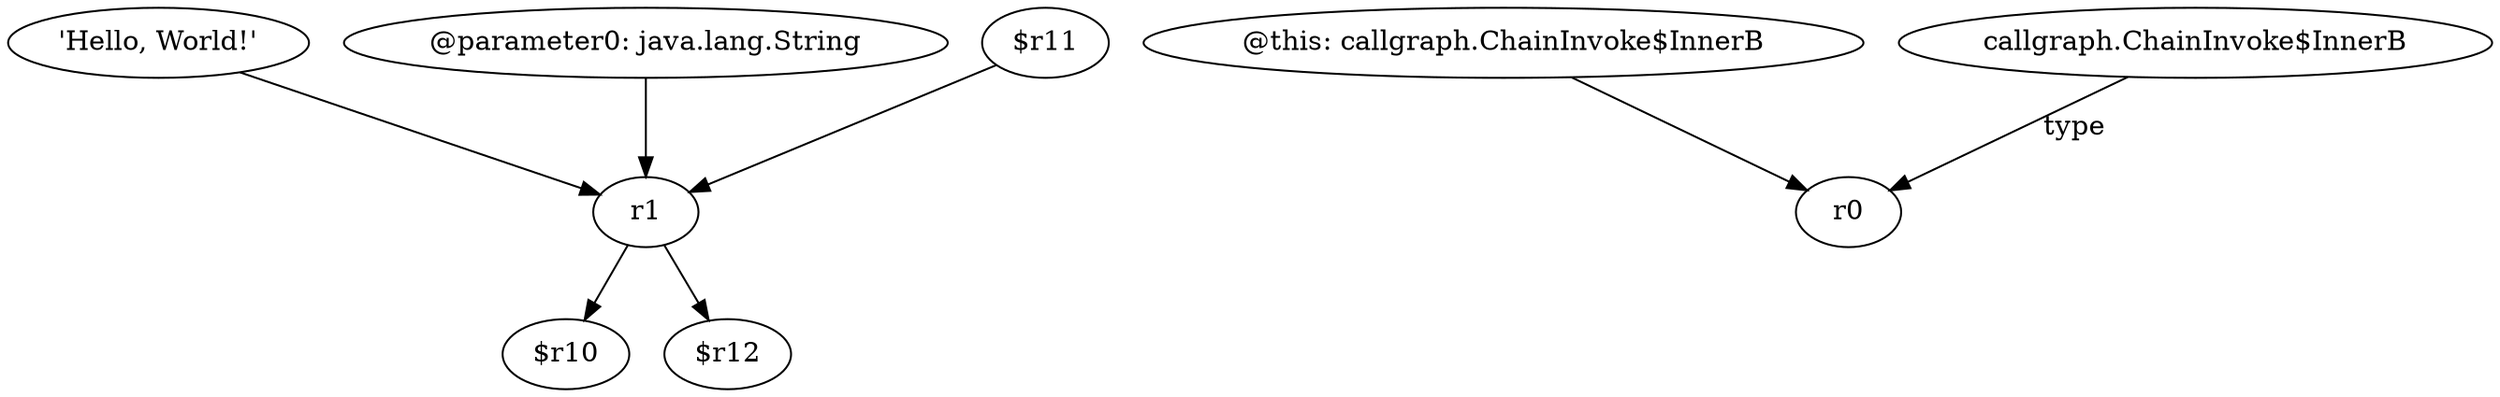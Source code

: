 digraph g {
0[label="'Hello, World!'"]
1[label="r1"]
0->1[label=""]
2[label="@this: callgraph.ChainInvoke$InnerB"]
3[label="r0"]
2->3[label=""]
4[label="callgraph.ChainInvoke$InnerB"]
4->3[label="type"]
5[label="$r10"]
1->5[label=""]
6[label="@parameter0: java.lang.String"]
6->1[label=""]
7[label="$r12"]
1->7[label=""]
8[label="$r11"]
8->1[label=""]
}